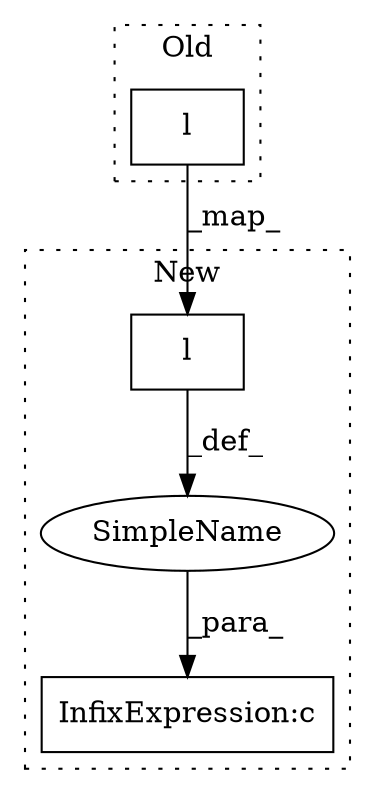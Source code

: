 digraph G {
subgraph cluster0 {
2 [label="l" a="108" s="3694" l="29" shape="box"];
label = "Old";
style="dotted";
}
subgraph cluster1 {
1 [label="SimpleName" a="42" s="" l="" shape="ellipse"];
3 [label="l" a="108" s="3704" l="29" shape="box"];
4 [label="InfixExpression:c" a="27" s="3734" l="4" shape="box"];
label = "New";
style="dotted";
}
1 -> 4 [label="_para_"];
2 -> 3 [label="_map_"];
3 -> 1 [label="_def_"];
}